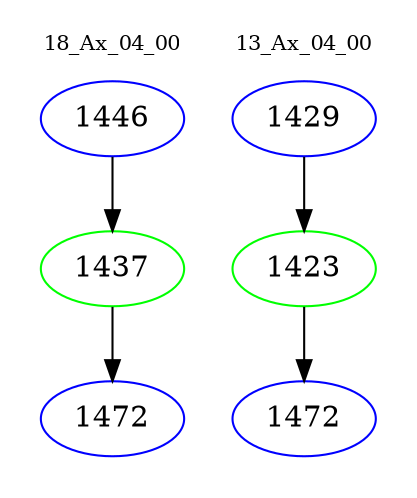 digraph{
subgraph cluster_0 {
color = white
label = "18_Ax_04_00";
fontsize=10;
T0_1446 [label="1446", color="blue"]
T0_1446 -> T0_1437 [color="black"]
T0_1437 [label="1437", color="green"]
T0_1437 -> T0_1472 [color="black"]
T0_1472 [label="1472", color="blue"]
}
subgraph cluster_1 {
color = white
label = "13_Ax_04_00";
fontsize=10;
T1_1429 [label="1429", color="blue"]
T1_1429 -> T1_1423 [color="black"]
T1_1423 [label="1423", color="green"]
T1_1423 -> T1_1472 [color="black"]
T1_1472 [label="1472", color="blue"]
}
}
